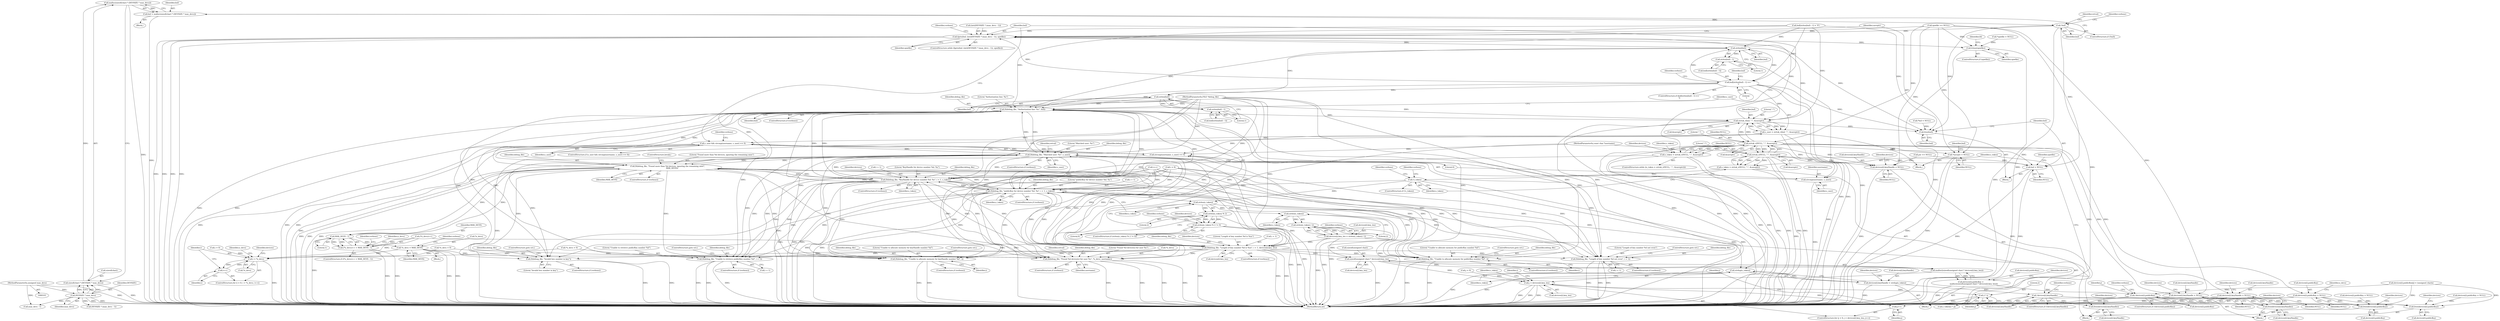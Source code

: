 digraph "0_pam-u2f_18b1914e32b74ff52000f10e97067e841e5fff62_1@API" {
"1000304" [label="(Call,malloc(sizeof(char) * (DEVSIZE * max_devs)))"];
"1000305" [label="(Call,sizeof(char) * (DEVSIZE * max_devs))"];
"1000308" [label="(Call,DEVSIZE * max_devs)"];
"1000106" [label="(MethodParameterIn,unsigned max_devs)"];
"1000302" [label="(Call,buf = malloc(sizeof(char) * (DEVSIZE * max_devs)))"];
"1000312" [label="(Call,!buf)"];
"1000326" [label="(Call,fgets(buf, (int)(DEVSIZE * (max_devs - 1)), opwfile))"];
"1000346" [label="(Call,strlen(buf))"];
"1000342" [label="(Call,buf[strlen(buf) - 1] == '\n')"];
"1000354" [label="(Call,strlen(buf))"];
"1000353" [label="(Call,strlen(buf) - 1)"];
"1000360" [label="(Call,D(debug_file, \"Authorization line: %s\", buf))"];
"1000366" [label="(Call,strtok_r(buf, \":\", &saveptr))"];
"1000364" [label="(Call,s_user = strtok_r(buf, \":\", &saveptr))"];
"1000372" [label="(Call,s_user && strcmp(username, s_user) == 0)"];
"1000382" [label="(Call,D(debug_file, \"Matched user: %s\", s_user))"];
"1000472" [label="(Call,D(debug_file, \"Found more than %d devices, ignoring the remaining ones\",\n               MAX_DEVS))"];
"1000462" [label="(Call,MAX_DEVS - 1)"];
"1000458" [label="(Call,(*n_devs)++ > MAX_DEVS - 1)"];
"1000466" [label="(Call,*n_devs = MAX_DEVS)"];
"1000394" [label="(Call,i < *n_devs)"];
"1000398" [label="(Call,i++)"];
"1000658" [label="(Call,D(debug_file, \"Found %d device(s) for user %s\", *n_devs, username))"];
"1000479" [label="(Call,D(debug_file, \"KeyHandle for device number %d: %s\", i + 1, s_token))"];
"1000492" [label="(Call,strdup(s_token))"];
"1000486" [label="(Call,devices[i].keyHandle = strdup(s_token))"];
"1000495" [label="(Call,!devices[i].keyHandle)"];
"1000401" [label="(Call,free(devices[i].keyHandle))"];
"1000680" [label="(Call,free(devices[i].keyHandle))"];
"1000504" [label="(Call,D(debug_file, \"Unable to allocate memory for keyHandle number %d\", i))"];
"1000522" [label="(Call,D(debug_file, \"Unable to retrieve publicKey number %d\", i + 1))"];
"1000531" [label="(Call,D(debug_file, \"publicKey for device number %d: %s\", i + 1, s_token))"];
"1000541" [label="(Call,strlen(s_token))"];
"1000540" [label="(Call,strlen(s_token) % 2)"];
"1000539" [label="(Call,strlen(s_token) % 2 != 0)"];
"1000562" [label="(Call,strlen(s_token))"];
"1000561" [label="(Call,strlen(s_token) / 2)"];
"1000555" [label="(Call,devices[i].key_len = strlen(s_token) / 2)"];
"1000567" [label="(Call,D(debug_file, \"Length of key number %d is %zu\", i + 1, devices[i].key_len))"];
"1000548" [label="(Call,D(debug_file, \"Length of key number %d not even\", i + 1))"];
"1000585" [label="(Call,sizeof(unsigned char) * devices[i].key_len)"];
"1000584" [label="(Call,malloc((sizeof(unsigned char) * devices[i].key_len)))"];
"1000578" [label="(Call,devices[i].publicKey =\n          malloc((sizeof(unsigned char) * devices[i].key_len)))"];
"1000594" [label="(Call,!devices[i].publicKey)"];
"1000407" [label="(Call,free(devices[i].publicKey))"];
"1000686" [label="(Call,free(devices[i].publicKey))"];
"1000612" [label="(Call,j < devices[i].key_len)"];
"1000629" [label="(Call,2 * j)"];
"1000619" [label="(Call,j++)"];
"1000603" [label="(Call,D(debug_file, \"Unable to allocate memory for publicKey number %d\", i))"];
"1000639" [label="(Call,D(debug_file, \"Invalid hex number in key\"))"];
"1000374" [label="(Call,strcmp(username, s_user) == 0)"];
"1000375" [label="(Call,strcmp(username, s_user))"];
"1000437" [label="(Call,strtok_r(NULL, \",\", &saveptr))"];
"1000338" [label="(Call,*saveptr = NULL)"];
"1000413" [label="(Call,devices[i].keyHandle = NULL)"];
"1000435" [label="(Call,s_token = strtok_r(NULL, \",\", &saveptr))"];
"1000443" [label="(Call,devices[i].keyHandle = NULL)"];
"1000450" [label="(Call,devices[i].publicKey = NULL)"];
"1000511" [label="(Call,strtok_r(NULL, \":\", &saveptr))"];
"1000509" [label="(Call,s_token = strtok_r(NULL, \":\", &saveptr))"];
"1000517" [label="(Call,!s_token)"];
"1000692" [label="(Call,devices[i].keyHandle = NULL)"];
"1000716" [label="(Call,buf = NULL)"];
"1000714" [label="(Call,free(buf))"];
"1000345" [label="(Call,strlen(buf) - 1)"];
"1000721" [label="(Call,fclose(opwfile))"];
"1000351" [label="(Call,buf[strlen(buf) - 1])"];
"1000419" [label="(Identifier,NULL)"];
"1000141" [label="(Call,*n_devs = 0)"];
"1000605" [label="(Literal,\"Unable to allocate memory for publicKey number %d\")"];
"1000365" [label="(Identifier,s_user)"];
"1000686" [label="(Call,free(devices[i].publicKey))"];
"1000588" [label="(Call,devices[i].key_len)"];
"1000693" [label="(Call,devices[i].keyHandle)"];
"1000387" [label="(Identifier,retval)"];
"1000401" [label="(Call,free(devices[i].keyHandle))"];
"1000687" [label="(Call,devices[i].publicKey)"];
"1000689" [label="(Identifier,devices)"];
"1000330" [label="(Call,DEVSIZE * (max_devs - 1))"];
"1000327" [label="(Identifier,buf)"];
"1000400" [label="(Block,)"];
"1000550" [label="(Literal,\"Length of key number %d not even\")"];
"1000353" [label="(Call,strlen(buf) - 1)"];
"1000606" [label="(Identifier,i)"];
"1000440" [label="(Call,&saveptr)"];
"1000518" [label="(Identifier,s_token)"];
"1000718" [label="(Identifier,NULL)"];
"1000302" [label="(Call,buf = malloc(sizeof(char) * (DEVSIZE * max_devs)))"];
"1000640" [label="(Identifier,debug_file)"];
"1000564" [label="(Literal,2)"];
"1000532" [label="(Identifier,debug_file)"];
"1000355" [label="(Identifier,buf)"];
"1000479" [label="(Call,D(debug_file, \"KeyHandle for device number %d: %s\", i + 1, s_token))"];
"1000537" [label="(Identifier,s_token)"];
"1000541" [label="(Call,strlen(s_token))"];
"1000551" [label="(Call,i + 1)"];
"1000356" [label="(Literal,1)"];
"1000566" [label="(Identifier,verbose)"];
"1000431" [label="(Call,i = 0)"];
"1000528" [label="(ControlStructure,goto err;)"];
"1000335" [label="(Identifier,opwfile)"];
"1000531" [label="(Call,D(debug_file, \"publicKey for device number %d: %s\", i + 1, s_token))"];
"1000336" [label="(Block,)"];
"1000507" [label="(Identifier,i)"];
"1000461" [label="(Identifier,n_devs)"];
"1000390" [label="(ControlStructure,for (i = 0; i < *n_devs; i++))"];
"1000377" [label="(Identifier,s_user)"];
"1000523" [label="(Identifier,debug_file)"];
"1000561" [label="(Call,strlen(s_token) / 2)"];
"1000608" [label="(ControlStructure,for (j = 0; j < devices[i].key_len; j++))"];
"1000477" [label="(ControlStructure,if (verbose))"];
"1000341" [label="(ControlStructure,if (buf[strlen(buf) - 1] == '\n'))"];
"1000106" [label="(MethodParameterIn,unsigned max_devs)"];
"1000338" [label="(Call,*saveptr = NULL)"];
"1000328" [label="(Call,(int)(DEVSIZE * (max_devs - 1)))"];
"1000352" [label="(Identifier,buf)"];
"1000486" [label="(Call,devices[i].keyHandle = strdup(s_token))"];
"1000354" [label="(Call,strlen(buf))"];
"1000517" [label="(Call,!s_token)"];
"1000601" [label="(ControlStructure,if (verbose))"];
"1000326" [label="(Call,fgets(buf, (int)(DEVSIZE * (max_devs - 1)), opwfile))"];
"1000346" [label="(Call,strlen(buf))"];
"1000538" [label="(ControlStructure,if (strlen(s_token) % 2 != 0))"];
"1000475" [label="(Identifier,MAX_DEVS)"];
"1000471" [label="(Identifier,verbose)"];
"1000568" [label="(Identifier,debug_file)"];
"1000584" [label="(Call,malloc((sizeof(unsigned char) * devices[i].key_len)))"];
"1000434" [label="(ControlStructure,while ((s_token = strtok_r(NULL, \",\", &saveptr))))"];
"1000722" [label="(Identifier,opwfile)"];
"1000348" [label="(Literal,1)"];
"1000556" [label="(Call,devices[i].key_len)"];
"1000382" [label="(Call,D(debug_file, \"Matched user: %s\", s_user))"];
"1000603" [label="(Call,D(debug_file, \"Unable to allocate memory for publicKey number %d\", i))"];
"1000427" [label="(Call,*n_devs = 0)"];
"1000413" [label="(Call,devices[i].keyHandle = NULL)"];
"1000573" [label="(Call,devices[i].key_len)"];
"1000508" [label="(ControlStructure,goto err;)"];
"1000641" [label="(Literal,\"Invalid hex number in key\")"];
"1000361" [label="(Identifier,debug_file)"];
"1000372" [label="(Call,s_user && strcmp(username, s_user) == 0)"];
"1000629" [label="(Call,2 * j)"];
"1000478" [label="(Identifier,verbose)"];
"1000362" [label="(Literal,\"Authorization line: %s\")"];
"1000716" [label="(Call,buf = NULL)"];
"1000435" [label="(Call,s_token = strtok_r(NULL, \",\", &saveptr))"];
"1000375" [label="(Call,strcmp(username, s_user))"];
"1000450" [label="(Call,devices[i].publicKey = NULL)"];
"1000516" [label="(ControlStructure,if (!s_token))"];
"1000643" [label="(Call,devices[i].publicKey[j] = (unsigned char)x)"];
"1000449" [label="(Identifier,NULL)"];
"1000349" [label="(Literal,'\n')"];
"1000306" [label="(Call,sizeof(char))"];
"1000414" [label="(Call,devices[i].keyHandle)"];
"1000525" [label="(Call,i + 1)"];
"1000555" [label="(Call,devices[i].key_len = strlen(s_token) / 2)"];
"1000609" [label="(Call,j = 0)"];
"1000474" [label="(Literal,\"Found more than %d devices, ignoring the remaining ones\")"];
"1000543" [label="(Literal,2)"];
"1000380" [label="(ControlStructure,if (verbose))"];
"1000563" [label="(Identifier,s_token)"];
"1000657" [label="(Identifier,verbose)"];
"1000408" [label="(Call,devices[i].publicKey)"];
"1000342" [label="(Call,buf[strlen(buf) - 1] == '\n')"];
"1000311" [label="(ControlStructure,if (!buf))"];
"1000304" [label="(Call,malloc(sizeof(char) * (DEVSIZE * max_devs)))"];
"1000513" [label="(Literal,\":\")"];
"1000597" [label="(Identifier,devices)"];
"1000548" [label="(Call,D(debug_file, \"Length of key number %d not even\", i + 1))"];
"1000717" [label="(Identifier,buf)"];
"1000529" [label="(ControlStructure,if (verbose))"];
"1000578" [label="(Call,devices[i].publicKey =\n          malloc((sizeof(unsigned char) * devices[i].key_len)))"];
"1000544" [label="(Literal,0)"];
"1000713" [label="(Block,)"];
"1000284" [label="(Call,opwfile == NULL)"];
"1000367" [label="(Identifier,buf)"];
"1000464" [label="(Literal,1)"];
"1000402" [label="(Call,devices[i].keyHandle)"];
"1000485" [label="(Identifier,s_token)"];
"1000371" [label="(ControlStructure,if (s_user && strcmp(username, s_user) == 0))"];
"1000360" [label="(Call,D(debug_file, \"Authorization line: %s\", buf))"];
"1000665" [label="(Identifier,retval)"];
"1000610" [label="(Identifier,j)"];
"1000521" [label="(Identifier,verbose)"];
"1000654" [label="(Call,i++)"];
"1000496" [label="(Call,devices[i].keyHandle)"];
"1000520" [label="(ControlStructure,if (verbose))"];
"1000359" [label="(Identifier,verbose)"];
"1000546" [label="(ControlStructure,if (verbose))"];
"1000581" [label="(Identifier,devices)"];
"1000522" [label="(Call,D(debug_file, \"Unable to retrieve publicKey number %d\", i + 1))"];
"1000384" [label="(Literal,\"Matched user: %s\")"];
"1000639" [label="(Call,D(debug_file, \"Invalid hex number in key\"))"];
"1000498" [label="(Identifier,devices)"];
"1000416" [label="(Identifier,devices)"];
"1000613" [label="(Identifier,j)"];
"1000637" [label="(ControlStructure,if (verbose))"];
"1000437" [label="(Call,strtok_r(NULL, \",\", &saveptr))"];
"1000473" [label="(Identifier,debug_file)"];
"1000680" [label="(Call,free(devices[i].keyHandle))"];
"1000628" [label="(Identifier,s_token)"];
"1000376" [label="(Identifier,username)"];
"1000511" [label="(Call,strtok_r(NULL, \":\", &saveptr))"];
"1000470" [label="(ControlStructure,if (verbose))"];
"1000720" [label="(Identifier,opwfile)"];
"1000719" [label="(ControlStructure,if (opwfile))"];
"1000113" [label="(Call,*buf = NULL)"];
"1000322" [label="(Identifier,retval)"];
"1000385" [label="(Identifier,s_user)"];
"1000505" [label="(Identifier,debug_file)"];
"1000558" [label="(Identifier,devices)"];
"1000502" [label="(ControlStructure,if (verbose))"];
"1000514" [label="(Call,&saveptr)"];
"1000423" [label="(Identifier,devices)"];
"1000309" [label="(Identifier,DEVSIZE)"];
"1000569" [label="(Literal,\"Length of key number %d is %zu\")"];
"1000399" [label="(Identifier,i)"];
"1000489" [label="(Identifier,devices)"];
"1000347" [label="(Identifier,buf)"];
"1000594" [label="(Call,!devices[i].publicKey)"];
"1000436" [label="(Identifier,s_token)"];
"1000472" [label="(Call,D(debug_file, \"Found more than %d devices, ignoring the remaining ones\",\n               MAX_DEVS))"];
"1000476" [label="(ControlStructure,break;)"];
"1000316" [label="(Identifier,verbose)"];
"1000458" [label="(Call,(*n_devs)++ > MAX_DEVS - 1)"];
"1000554" [label="(ControlStructure,goto err;)"];
"1000725" [label="(Identifier,fd)"];
"1000305" [label="(Call,sizeof(char) * (DEVSIZE * max_devs))"];
"1000339" [label="(Identifier,saveptr)"];
"1000482" [label="(Call,i + 1)"];
"1000504" [label="(Call,D(debug_file, \"Unable to allocate memory for keyHandle number %d\", i))"];
"1000303" [label="(Identifier,buf)"];
"1000394" [label="(Call,i < *n_devs)"];
"1000466" [label="(Call,*n_devs = MAX_DEVS)"];
"1000443" [label="(Call,devices[i].keyHandle = NULL)"];
"1000451" [label="(Call,devices[i].publicKey)"];
"1000699" [label="(Call,devices[i].publicKey = NULL)"];
"1000446" [label="(Identifier,devices)"];
"1000383" [label="(Identifier,debug_file)"];
"1000627" [label="(Call,s_token[2 * j])"];
"1000364" [label="(Call,s_user = strtok_r(buf, \":\", &saveptr))"];
"1000373" [label="(Identifier,s_user)"];
"1000481" [label="(Literal,\"KeyHandle for device number %d: %s\")"];
"1000332" [label="(Call,max_devs - 1)"];
"1000542" [label="(Identifier,s_token)"];
"1000340" [label="(Identifier,NULL)"];
"1000492" [label="(Call,strdup(s_token))"];
"1000509" [label="(Call,s_token = strtok_r(NULL, \":\", &saveptr))"];
"1000607" [label="(ControlStructure,goto err;)"];
"1000231" [label="(Call,pw == NULL)"];
"1000438" [label="(Identifier,NULL)"];
"1000510" [label="(Identifier,s_token)"];
"1000512" [label="(Identifier,NULL)"];
"1000105" [label="(MethodParameterIn,const char *username)"];
"1000480" [label="(Identifier,debug_file)"];
"1000595" [label="(Call,devices[i].publicKey)"];
"1000343" [label="(Call,buf[strlen(buf) - 1])"];
"1000533" [label="(Literal,\"publicKey for device number %d: %s\")"];
"1000391" [label="(Call,i = 0)"];
"1000579" [label="(Call,devices[i].publicKey)"];
"1000453" [label="(Identifier,devices)"];
"1000493" [label="(Identifier,s_token)"];
"1000429" [label="(Identifier,n_devs)"];
"1000619" [label="(Call,j++)"];
"1000444" [label="(Call,devices[i].keyHandle)"];
"1000363" [label="(Identifier,buf)"];
"1000457" [label="(ControlStructure,if ((*n_devs)++ > MAX_DEVS - 1))"];
"1000562" [label="(Call,strlen(s_token))"];
"1000586" [label="(Call,sizeof(unsigned char))"];
"1000469" [label="(Identifier,MAX_DEVS)"];
"1000398" [label="(Call,i++)"];
"1000540" [label="(Call,strlen(s_token) % 2)"];
"1000549" [label="(Identifier,debug_file)"];
"1000524" [label="(Literal,\"Unable to retrieve publicKey number %d\")"];
"1000702" [label="(Identifier,devices)"];
"1000368" [label="(Literal,\":\")"];
"1000593" [label="(ControlStructure,if (!devices[i].publicKey))"];
"1000136" [label="(Call,*opwfile = NULL)"];
"1000111" [label="(Block,)"];
"1000612" [label="(Call,j < devices[i].key_len)"];
"1000439" [label="(Literal,\",\")"];
"1000381" [label="(Identifier,verbose)"];
"1000604" [label="(Identifier,debug_file)"];
"1000459" [label="(Call,(*n_devs)++)"];
"1000530" [label="(Identifier,verbose)"];
"1000369" [label="(Call,&saveptr)"];
"1000325" [label="(ControlStructure,while (fgets(buf, (int)(DEVSIZE * (max_devs - 1)), opwfile)))"];
"1000642" [label="(ControlStructure,goto err;)"];
"1000456" [label="(Identifier,NULL)"];
"1000631" [label="(Identifier,j)"];
"1000312" [label="(Call,!buf)"];
"1000465" [label="(Block,)"];
"1000539" [label="(Call,strlen(s_token) % 2 != 0)"];
"1000570" [label="(Call,i + 1)"];
"1000695" [label="(Identifier,devices)"];
"1000614" [label="(Call,devices[i].key_len)"];
"1000404" [label="(Identifier,devices)"];
"1000656" [label="(ControlStructure,if (verbose))"];
"1000308" [label="(Call,DEVSIZE * max_devs)"];
"1000681" [label="(Call,devices[i].keyHandle)"];
"1000467" [label="(Call,*n_devs)"];
"1000602" [label="(Identifier,verbose)"];
"1000494" [label="(ControlStructure,if (!devices[i].keyHandle))"];
"1000732" [label="(MethodReturn,int)"];
"1000462" [label="(Call,MAX_DEVS - 1)"];
"1000659" [label="(Identifier,debug_file)"];
"1000567" [label="(Call,D(debug_file, \"Length of key number %d is %zu\", i + 1, devices[i].key_len))"];
"1000660" [label="(Literal,\"Found %d device(s) for user %s\")"];
"1000442" [label="(Block,)"];
"1000620" [label="(Identifier,j)"];
"1000396" [label="(Call,*n_devs)"];
"1000374" [label="(Call,strcmp(username, s_user) == 0)"];
"1000506" [label="(Literal,\"Unable to allocate memory for keyHandle number %d\")"];
"1000714" [label="(Call,free(buf))"];
"1000410" [label="(Identifier,devices)"];
"1000698" [label="(Identifier,NULL)"];
"1000358" [label="(ControlStructure,if (verbose))"];
"1000395" [label="(Identifier,i)"];
"1000313" [label="(Identifier,buf)"];
"1000655" [label="(Identifier,i)"];
"1000310" [label="(Identifier,max_devs)"];
"1000463" [label="(Identifier,MAX_DEVS)"];
"1000721" [label="(Call,fclose(opwfile))"];
"1000407" [label="(Call,free(devices[i].publicKey))"];
"1000565" [label="(ControlStructure,if (verbose))"];
"1000350" [label="(Call,buf[strlen(buf) - 1] = '\0')"];
"1000663" [label="(Identifier,username)"];
"1000534" [label="(Call,i + 1)"];
"1000658" [label="(Call,D(debug_file, \"Found %d device(s) for user %s\", *n_devs, username))"];
"1000661" [label="(Call,*n_devs)"];
"1000503" [label="(Identifier,verbose)"];
"1000378" [label="(Literal,0)"];
"1000547" [label="(Identifier,verbose)"];
"1000468" [label="(Identifier,n_devs)"];
"1000345" [label="(Call,strlen(buf) - 1)"];
"1000692" [label="(Call,devices[i].keyHandle = NULL)"];
"1000630" [label="(Literal,2)"];
"1000585" [label="(Call,sizeof(unsigned char) * devices[i].key_len)"];
"1000344" [label="(Identifier,buf)"];
"1000366" [label="(Call,strtok_r(buf, \":\", &saveptr))"];
"1000108" [label="(MethodParameterIn,FILE *debug_file)"];
"1000679" [label="(Block,)"];
"1000420" [label="(Call,devices[i].publicKey = NULL)"];
"1000487" [label="(Call,devices[i].keyHandle)"];
"1000715" [label="(Identifier,buf)"];
"1000495" [label="(Call,!devices[i].keyHandle)"];
"1000304" -> "1000302"  [label="AST: "];
"1000304" -> "1000305"  [label="CFG: "];
"1000305" -> "1000304"  [label="AST: "];
"1000302" -> "1000304"  [label="CFG: "];
"1000304" -> "1000732"  [label="DDG: "];
"1000304" -> "1000302"  [label="DDG: "];
"1000305" -> "1000304"  [label="DDG: "];
"1000305" -> "1000308"  [label="CFG: "];
"1000306" -> "1000305"  [label="AST: "];
"1000308" -> "1000305"  [label="AST: "];
"1000305" -> "1000732"  [label="DDG: "];
"1000308" -> "1000305"  [label="DDG: "];
"1000308" -> "1000305"  [label="DDG: "];
"1000308" -> "1000310"  [label="CFG: "];
"1000309" -> "1000308"  [label="AST: "];
"1000310" -> "1000308"  [label="AST: "];
"1000308" -> "1000732"  [label="DDG: "];
"1000308" -> "1000732"  [label="DDG: "];
"1000106" -> "1000308"  [label="DDG: "];
"1000308" -> "1000330"  [label="DDG: "];
"1000308" -> "1000332"  [label="DDG: "];
"1000106" -> "1000103"  [label="AST: "];
"1000106" -> "1000732"  [label="DDG: "];
"1000106" -> "1000332"  [label="DDG: "];
"1000302" -> "1000111"  [label="AST: "];
"1000303" -> "1000302"  [label="AST: "];
"1000313" -> "1000302"  [label="CFG: "];
"1000302" -> "1000732"  [label="DDG: "];
"1000302" -> "1000312"  [label="DDG: "];
"1000312" -> "1000311"  [label="AST: "];
"1000312" -> "1000313"  [label="CFG: "];
"1000313" -> "1000312"  [label="AST: "];
"1000316" -> "1000312"  [label="CFG: "];
"1000322" -> "1000312"  [label="CFG: "];
"1000312" -> "1000732"  [label="DDG: "];
"1000312" -> "1000732"  [label="DDG: "];
"1000312" -> "1000326"  [label="DDG: "];
"1000312" -> "1000714"  [label="DDG: "];
"1000326" -> "1000325"  [label="AST: "];
"1000326" -> "1000335"  [label="CFG: "];
"1000327" -> "1000326"  [label="AST: "];
"1000328" -> "1000326"  [label="AST: "];
"1000335" -> "1000326"  [label="AST: "];
"1000339" -> "1000326"  [label="CFG: "];
"1000657" -> "1000326"  [label="CFG: "];
"1000326" -> "1000732"  [label="DDG: "];
"1000326" -> "1000732"  [label="DDG: "];
"1000326" -> "1000732"  [label="DDG: "];
"1000326" -> "1000732"  [label="DDG: "];
"1000350" -> "1000326"  [label="DDG: "];
"1000342" -> "1000326"  [label="DDG: "];
"1000366" -> "1000326"  [label="DDG: "];
"1000328" -> "1000326"  [label="DDG: "];
"1000284" -> "1000326"  [label="DDG: "];
"1000326" -> "1000346"  [label="DDG: "];
"1000326" -> "1000714"  [label="DDG: "];
"1000326" -> "1000721"  [label="DDG: "];
"1000346" -> "1000345"  [label="AST: "];
"1000346" -> "1000347"  [label="CFG: "];
"1000347" -> "1000346"  [label="AST: "];
"1000348" -> "1000346"  [label="CFG: "];
"1000346" -> "1000342"  [label="DDG: "];
"1000346" -> "1000345"  [label="DDG: "];
"1000350" -> "1000346"  [label="DDG: "];
"1000342" -> "1000346"  [label="DDG: "];
"1000346" -> "1000354"  [label="DDG: "];
"1000346" -> "1000360"  [label="DDG: "];
"1000346" -> "1000366"  [label="DDG: "];
"1000342" -> "1000341"  [label="AST: "];
"1000342" -> "1000349"  [label="CFG: "];
"1000343" -> "1000342"  [label="AST: "];
"1000349" -> "1000342"  [label="AST: "];
"1000352" -> "1000342"  [label="CFG: "];
"1000359" -> "1000342"  [label="CFG: "];
"1000342" -> "1000732"  [label="DDG: "];
"1000342" -> "1000732"  [label="DDG: "];
"1000350" -> "1000342"  [label="DDG: "];
"1000342" -> "1000354"  [label="DDG: "];
"1000342" -> "1000360"  [label="DDG: "];
"1000342" -> "1000366"  [label="DDG: "];
"1000342" -> "1000714"  [label="DDG: "];
"1000354" -> "1000353"  [label="AST: "];
"1000354" -> "1000355"  [label="CFG: "];
"1000355" -> "1000354"  [label="AST: "];
"1000356" -> "1000354"  [label="CFG: "];
"1000354" -> "1000353"  [label="DDG: "];
"1000354" -> "1000360"  [label="DDG: "];
"1000354" -> "1000366"  [label="DDG: "];
"1000353" -> "1000351"  [label="AST: "];
"1000353" -> "1000356"  [label="CFG: "];
"1000356" -> "1000353"  [label="AST: "];
"1000351" -> "1000353"  [label="CFG: "];
"1000353" -> "1000732"  [label="DDG: "];
"1000360" -> "1000358"  [label="AST: "];
"1000360" -> "1000363"  [label="CFG: "];
"1000361" -> "1000360"  [label="AST: "];
"1000362" -> "1000360"  [label="AST: "];
"1000363" -> "1000360"  [label="AST: "];
"1000365" -> "1000360"  [label="CFG: "];
"1000360" -> "1000732"  [label="DDG: "];
"1000360" -> "1000732"  [label="DDG: "];
"1000567" -> "1000360"  [label="DDG: "];
"1000479" -> "1000360"  [label="DDG: "];
"1000472" -> "1000360"  [label="DDG: "];
"1000531" -> "1000360"  [label="DDG: "];
"1000382" -> "1000360"  [label="DDG: "];
"1000108" -> "1000360"  [label="DDG: "];
"1000350" -> "1000360"  [label="DDG: "];
"1000360" -> "1000366"  [label="DDG: "];
"1000360" -> "1000382"  [label="DDG: "];
"1000360" -> "1000472"  [label="DDG: "];
"1000360" -> "1000479"  [label="DDG: "];
"1000360" -> "1000504"  [label="DDG: "];
"1000360" -> "1000522"  [label="DDG: "];
"1000360" -> "1000531"  [label="DDG: "];
"1000360" -> "1000548"  [label="DDG: "];
"1000360" -> "1000567"  [label="DDG: "];
"1000360" -> "1000603"  [label="DDG: "];
"1000360" -> "1000639"  [label="DDG: "];
"1000360" -> "1000658"  [label="DDG: "];
"1000366" -> "1000364"  [label="AST: "];
"1000366" -> "1000369"  [label="CFG: "];
"1000367" -> "1000366"  [label="AST: "];
"1000368" -> "1000366"  [label="AST: "];
"1000369" -> "1000366"  [label="AST: "];
"1000364" -> "1000366"  [label="CFG: "];
"1000366" -> "1000732"  [label="DDG: "];
"1000366" -> "1000732"  [label="DDG: "];
"1000366" -> "1000364"  [label="DDG: "];
"1000366" -> "1000364"  [label="DDG: "];
"1000366" -> "1000364"  [label="DDG: "];
"1000350" -> "1000366"  [label="DDG: "];
"1000437" -> "1000366"  [label="DDG: "];
"1000366" -> "1000437"  [label="DDG: "];
"1000366" -> "1000714"  [label="DDG: "];
"1000364" -> "1000336"  [label="AST: "];
"1000365" -> "1000364"  [label="AST: "];
"1000373" -> "1000364"  [label="CFG: "];
"1000364" -> "1000732"  [label="DDG: "];
"1000364" -> "1000372"  [label="DDG: "];
"1000364" -> "1000374"  [label="DDG: "];
"1000364" -> "1000375"  [label="DDG: "];
"1000372" -> "1000371"  [label="AST: "];
"1000372" -> "1000373"  [label="CFG: "];
"1000372" -> "1000374"  [label="CFG: "];
"1000373" -> "1000372"  [label="AST: "];
"1000374" -> "1000372"  [label="AST: "];
"1000327" -> "1000372"  [label="CFG: "];
"1000381" -> "1000372"  [label="CFG: "];
"1000372" -> "1000732"  [label="DDG: "];
"1000372" -> "1000732"  [label="DDG: "];
"1000372" -> "1000732"  [label="DDG: "];
"1000374" -> "1000372"  [label="DDG: "];
"1000374" -> "1000372"  [label="DDG: "];
"1000372" -> "1000382"  [label="DDG: "];
"1000382" -> "1000380"  [label="AST: "];
"1000382" -> "1000385"  [label="CFG: "];
"1000383" -> "1000382"  [label="AST: "];
"1000384" -> "1000382"  [label="AST: "];
"1000385" -> "1000382"  [label="AST: "];
"1000387" -> "1000382"  [label="CFG: "];
"1000382" -> "1000732"  [label="DDG: "];
"1000382" -> "1000732"  [label="DDG: "];
"1000382" -> "1000732"  [label="DDG: "];
"1000567" -> "1000382"  [label="DDG: "];
"1000479" -> "1000382"  [label="DDG: "];
"1000472" -> "1000382"  [label="DDG: "];
"1000531" -> "1000382"  [label="DDG: "];
"1000108" -> "1000382"  [label="DDG: "];
"1000382" -> "1000472"  [label="DDG: "];
"1000382" -> "1000479"  [label="DDG: "];
"1000382" -> "1000504"  [label="DDG: "];
"1000382" -> "1000522"  [label="DDG: "];
"1000382" -> "1000531"  [label="DDG: "];
"1000382" -> "1000548"  [label="DDG: "];
"1000382" -> "1000567"  [label="DDG: "];
"1000382" -> "1000603"  [label="DDG: "];
"1000382" -> "1000639"  [label="DDG: "];
"1000382" -> "1000658"  [label="DDG: "];
"1000472" -> "1000470"  [label="AST: "];
"1000472" -> "1000475"  [label="CFG: "];
"1000473" -> "1000472"  [label="AST: "];
"1000474" -> "1000472"  [label="AST: "];
"1000475" -> "1000472"  [label="AST: "];
"1000476" -> "1000472"  [label="CFG: "];
"1000472" -> "1000732"  [label="DDG: "];
"1000472" -> "1000732"  [label="DDG: "];
"1000472" -> "1000732"  [label="DDG: "];
"1000472" -> "1000462"  [label="DDG: "];
"1000567" -> "1000472"  [label="DDG: "];
"1000479" -> "1000472"  [label="DDG: "];
"1000531" -> "1000472"  [label="DDG: "];
"1000108" -> "1000472"  [label="DDG: "];
"1000462" -> "1000472"  [label="DDG: "];
"1000472" -> "1000479"  [label="DDG: "];
"1000472" -> "1000504"  [label="DDG: "];
"1000472" -> "1000522"  [label="DDG: "];
"1000472" -> "1000531"  [label="DDG: "];
"1000472" -> "1000548"  [label="DDG: "];
"1000472" -> "1000567"  [label="DDG: "];
"1000472" -> "1000603"  [label="DDG: "];
"1000472" -> "1000639"  [label="DDG: "];
"1000472" -> "1000658"  [label="DDG: "];
"1000462" -> "1000458"  [label="AST: "];
"1000462" -> "1000464"  [label="CFG: "];
"1000463" -> "1000462"  [label="AST: "];
"1000464" -> "1000462"  [label="AST: "];
"1000458" -> "1000462"  [label="CFG: "];
"1000462" -> "1000732"  [label="DDG: "];
"1000462" -> "1000458"  [label="DDG: "];
"1000462" -> "1000458"  [label="DDG: "];
"1000462" -> "1000466"  [label="DDG: "];
"1000458" -> "1000457"  [label="AST: "];
"1000459" -> "1000458"  [label="AST: "];
"1000468" -> "1000458"  [label="CFG: "];
"1000478" -> "1000458"  [label="CFG: "];
"1000458" -> "1000732"  [label="DDG: "];
"1000458" -> "1000732"  [label="DDG: "];
"1000459" -> "1000458"  [label="DDG: "];
"1000466" -> "1000465"  [label="AST: "];
"1000466" -> "1000469"  [label="CFG: "];
"1000467" -> "1000466"  [label="AST: "];
"1000469" -> "1000466"  [label="AST: "];
"1000471" -> "1000466"  [label="CFG: "];
"1000466" -> "1000732"  [label="DDG: "];
"1000466" -> "1000732"  [label="DDG: "];
"1000466" -> "1000394"  [label="DDG: "];
"1000466" -> "1000658"  [label="DDG: "];
"1000394" -> "1000390"  [label="AST: "];
"1000394" -> "1000396"  [label="CFG: "];
"1000395" -> "1000394"  [label="AST: "];
"1000396" -> "1000394"  [label="AST: "];
"1000404" -> "1000394"  [label="CFG: "];
"1000429" -> "1000394"  [label="CFG: "];
"1000394" -> "1000732"  [label="DDG: "];
"1000391" -> "1000394"  [label="DDG: "];
"1000398" -> "1000394"  [label="DDG: "];
"1000427" -> "1000394"  [label="DDG: "];
"1000141" -> "1000394"  [label="DDG: "];
"1000459" -> "1000394"  [label="DDG: "];
"1000394" -> "1000398"  [label="DDG: "];
"1000398" -> "1000390"  [label="AST: "];
"1000398" -> "1000399"  [label="CFG: "];
"1000399" -> "1000398"  [label="AST: "];
"1000395" -> "1000398"  [label="CFG: "];
"1000658" -> "1000656"  [label="AST: "];
"1000658" -> "1000663"  [label="CFG: "];
"1000659" -> "1000658"  [label="AST: "];
"1000660" -> "1000658"  [label="AST: "];
"1000661" -> "1000658"  [label="AST: "];
"1000663" -> "1000658"  [label="AST: "];
"1000665" -> "1000658"  [label="CFG: "];
"1000658" -> "1000732"  [label="DDG: "];
"1000658" -> "1000732"  [label="DDG: "];
"1000658" -> "1000732"  [label="DDG: "];
"1000658" -> "1000732"  [label="DDG: "];
"1000567" -> "1000658"  [label="DDG: "];
"1000479" -> "1000658"  [label="DDG: "];
"1000531" -> "1000658"  [label="DDG: "];
"1000108" -> "1000658"  [label="DDG: "];
"1000427" -> "1000658"  [label="DDG: "];
"1000141" -> "1000658"  [label="DDG: "];
"1000459" -> "1000658"  [label="DDG: "];
"1000105" -> "1000658"  [label="DDG: "];
"1000479" -> "1000477"  [label="AST: "];
"1000479" -> "1000485"  [label="CFG: "];
"1000480" -> "1000479"  [label="AST: "];
"1000481" -> "1000479"  [label="AST: "];
"1000482" -> "1000479"  [label="AST: "];
"1000485" -> "1000479"  [label="AST: "];
"1000489" -> "1000479"  [label="CFG: "];
"1000479" -> "1000732"  [label="DDG: "];
"1000479" -> "1000732"  [label="DDG: "];
"1000479" -> "1000732"  [label="DDG: "];
"1000567" -> "1000479"  [label="DDG: "];
"1000531" -> "1000479"  [label="DDG: "];
"1000108" -> "1000479"  [label="DDG: "];
"1000654" -> "1000479"  [label="DDG: "];
"1000431" -> "1000479"  [label="DDG: "];
"1000435" -> "1000479"  [label="DDG: "];
"1000479" -> "1000492"  [label="DDG: "];
"1000479" -> "1000504"  [label="DDG: "];
"1000479" -> "1000522"  [label="DDG: "];
"1000479" -> "1000531"  [label="DDG: "];
"1000479" -> "1000548"  [label="DDG: "];
"1000479" -> "1000567"  [label="DDG: "];
"1000479" -> "1000603"  [label="DDG: "];
"1000479" -> "1000639"  [label="DDG: "];
"1000492" -> "1000486"  [label="AST: "];
"1000492" -> "1000493"  [label="CFG: "];
"1000493" -> "1000492"  [label="AST: "];
"1000486" -> "1000492"  [label="CFG: "];
"1000492" -> "1000732"  [label="DDG: "];
"1000492" -> "1000486"  [label="DDG: "];
"1000435" -> "1000492"  [label="DDG: "];
"1000486" -> "1000442"  [label="AST: "];
"1000487" -> "1000486"  [label="AST: "];
"1000498" -> "1000486"  [label="CFG: "];
"1000486" -> "1000732"  [label="DDG: "];
"1000486" -> "1000495"  [label="DDG: "];
"1000495" -> "1000494"  [label="AST: "];
"1000495" -> "1000496"  [label="CFG: "];
"1000496" -> "1000495"  [label="AST: "];
"1000503" -> "1000495"  [label="CFG: "];
"1000510" -> "1000495"  [label="CFG: "];
"1000495" -> "1000732"  [label="DDG: "];
"1000495" -> "1000732"  [label="DDG: "];
"1000495" -> "1000401"  [label="DDG: "];
"1000495" -> "1000680"  [label="DDG: "];
"1000401" -> "1000400"  [label="AST: "];
"1000401" -> "1000402"  [label="CFG: "];
"1000402" -> "1000401"  [label="AST: "];
"1000410" -> "1000401"  [label="CFG: "];
"1000413" -> "1000401"  [label="DDG: "];
"1000443" -> "1000401"  [label="DDG: "];
"1000680" -> "1000679"  [label="AST: "];
"1000680" -> "1000681"  [label="CFG: "];
"1000681" -> "1000680"  [label="AST: "];
"1000689" -> "1000680"  [label="CFG: "];
"1000692" -> "1000680"  [label="DDG: "];
"1000504" -> "1000502"  [label="AST: "];
"1000504" -> "1000507"  [label="CFG: "];
"1000505" -> "1000504"  [label="AST: "];
"1000506" -> "1000504"  [label="AST: "];
"1000507" -> "1000504"  [label="AST: "];
"1000508" -> "1000504"  [label="CFG: "];
"1000504" -> "1000732"  [label="DDG: "];
"1000504" -> "1000732"  [label="DDG: "];
"1000567" -> "1000504"  [label="DDG: "];
"1000531" -> "1000504"  [label="DDG: "];
"1000108" -> "1000504"  [label="DDG: "];
"1000654" -> "1000504"  [label="DDG: "];
"1000431" -> "1000504"  [label="DDG: "];
"1000522" -> "1000520"  [label="AST: "];
"1000522" -> "1000525"  [label="CFG: "];
"1000523" -> "1000522"  [label="AST: "];
"1000524" -> "1000522"  [label="AST: "];
"1000525" -> "1000522"  [label="AST: "];
"1000528" -> "1000522"  [label="CFG: "];
"1000522" -> "1000732"  [label="DDG: "];
"1000522" -> "1000732"  [label="DDG: "];
"1000522" -> "1000732"  [label="DDG: "];
"1000567" -> "1000522"  [label="DDG: "];
"1000531" -> "1000522"  [label="DDG: "];
"1000108" -> "1000522"  [label="DDG: "];
"1000654" -> "1000522"  [label="DDG: "];
"1000431" -> "1000522"  [label="DDG: "];
"1000531" -> "1000529"  [label="AST: "];
"1000531" -> "1000537"  [label="CFG: "];
"1000532" -> "1000531"  [label="AST: "];
"1000533" -> "1000531"  [label="AST: "];
"1000534" -> "1000531"  [label="AST: "];
"1000537" -> "1000531"  [label="AST: "];
"1000542" -> "1000531"  [label="CFG: "];
"1000531" -> "1000732"  [label="DDG: "];
"1000531" -> "1000732"  [label="DDG: "];
"1000531" -> "1000732"  [label="DDG: "];
"1000567" -> "1000531"  [label="DDG: "];
"1000108" -> "1000531"  [label="DDG: "];
"1000654" -> "1000531"  [label="DDG: "];
"1000431" -> "1000531"  [label="DDG: "];
"1000517" -> "1000531"  [label="DDG: "];
"1000531" -> "1000541"  [label="DDG: "];
"1000531" -> "1000548"  [label="DDG: "];
"1000531" -> "1000567"  [label="DDG: "];
"1000531" -> "1000603"  [label="DDG: "];
"1000531" -> "1000639"  [label="DDG: "];
"1000541" -> "1000540"  [label="AST: "];
"1000541" -> "1000542"  [label="CFG: "];
"1000542" -> "1000541"  [label="AST: "];
"1000543" -> "1000541"  [label="CFG: "];
"1000541" -> "1000732"  [label="DDG: "];
"1000541" -> "1000540"  [label="DDG: "];
"1000517" -> "1000541"  [label="DDG: "];
"1000541" -> "1000562"  [label="DDG: "];
"1000540" -> "1000539"  [label="AST: "];
"1000540" -> "1000543"  [label="CFG: "];
"1000543" -> "1000540"  [label="AST: "];
"1000544" -> "1000540"  [label="CFG: "];
"1000540" -> "1000732"  [label="DDG: "];
"1000540" -> "1000539"  [label="DDG: "];
"1000540" -> "1000539"  [label="DDG: "];
"1000539" -> "1000538"  [label="AST: "];
"1000539" -> "1000544"  [label="CFG: "];
"1000544" -> "1000539"  [label="AST: "];
"1000547" -> "1000539"  [label="CFG: "];
"1000558" -> "1000539"  [label="CFG: "];
"1000539" -> "1000732"  [label="DDG: "];
"1000539" -> "1000732"  [label="DDG: "];
"1000562" -> "1000561"  [label="AST: "];
"1000562" -> "1000563"  [label="CFG: "];
"1000563" -> "1000562"  [label="AST: "];
"1000564" -> "1000562"  [label="CFG: "];
"1000562" -> "1000732"  [label="DDG: "];
"1000562" -> "1000561"  [label="DDG: "];
"1000561" -> "1000555"  [label="AST: "];
"1000561" -> "1000564"  [label="CFG: "];
"1000564" -> "1000561"  [label="AST: "];
"1000555" -> "1000561"  [label="CFG: "];
"1000561" -> "1000732"  [label="DDG: "];
"1000561" -> "1000555"  [label="DDG: "];
"1000561" -> "1000555"  [label="DDG: "];
"1000555" -> "1000442"  [label="AST: "];
"1000556" -> "1000555"  [label="AST: "];
"1000566" -> "1000555"  [label="CFG: "];
"1000555" -> "1000732"  [label="DDG: "];
"1000555" -> "1000567"  [label="DDG: "];
"1000555" -> "1000585"  [label="DDG: "];
"1000567" -> "1000565"  [label="AST: "];
"1000567" -> "1000573"  [label="CFG: "];
"1000568" -> "1000567"  [label="AST: "];
"1000569" -> "1000567"  [label="AST: "];
"1000570" -> "1000567"  [label="AST: "];
"1000573" -> "1000567"  [label="AST: "];
"1000581" -> "1000567"  [label="CFG: "];
"1000567" -> "1000732"  [label="DDG: "];
"1000567" -> "1000732"  [label="DDG: "];
"1000567" -> "1000732"  [label="DDG: "];
"1000567" -> "1000548"  [label="DDG: "];
"1000108" -> "1000567"  [label="DDG: "];
"1000654" -> "1000567"  [label="DDG: "];
"1000431" -> "1000567"  [label="DDG: "];
"1000567" -> "1000585"  [label="DDG: "];
"1000567" -> "1000603"  [label="DDG: "];
"1000567" -> "1000639"  [label="DDG: "];
"1000548" -> "1000546"  [label="AST: "];
"1000548" -> "1000551"  [label="CFG: "];
"1000549" -> "1000548"  [label="AST: "];
"1000550" -> "1000548"  [label="AST: "];
"1000551" -> "1000548"  [label="AST: "];
"1000554" -> "1000548"  [label="CFG: "];
"1000548" -> "1000732"  [label="DDG: "];
"1000548" -> "1000732"  [label="DDG: "];
"1000548" -> "1000732"  [label="DDG: "];
"1000108" -> "1000548"  [label="DDG: "];
"1000654" -> "1000548"  [label="DDG: "];
"1000431" -> "1000548"  [label="DDG: "];
"1000585" -> "1000584"  [label="AST: "];
"1000585" -> "1000588"  [label="CFG: "];
"1000586" -> "1000585"  [label="AST: "];
"1000588" -> "1000585"  [label="AST: "];
"1000584" -> "1000585"  [label="CFG: "];
"1000585" -> "1000732"  [label="DDG: "];
"1000585" -> "1000584"  [label="DDG: "];
"1000585" -> "1000612"  [label="DDG: "];
"1000584" -> "1000578"  [label="AST: "];
"1000578" -> "1000584"  [label="CFG: "];
"1000584" -> "1000732"  [label="DDG: "];
"1000584" -> "1000578"  [label="DDG: "];
"1000578" -> "1000442"  [label="AST: "];
"1000579" -> "1000578"  [label="AST: "];
"1000597" -> "1000578"  [label="CFG: "];
"1000578" -> "1000732"  [label="DDG: "];
"1000578" -> "1000594"  [label="DDG: "];
"1000594" -> "1000593"  [label="AST: "];
"1000594" -> "1000595"  [label="CFG: "];
"1000595" -> "1000594"  [label="AST: "];
"1000602" -> "1000594"  [label="CFG: "];
"1000610" -> "1000594"  [label="CFG: "];
"1000594" -> "1000732"  [label="DDG: "];
"1000594" -> "1000732"  [label="DDG: "];
"1000594" -> "1000407"  [label="DDG: "];
"1000643" -> "1000594"  [label="DDG: "];
"1000594" -> "1000686"  [label="DDG: "];
"1000407" -> "1000400"  [label="AST: "];
"1000407" -> "1000408"  [label="CFG: "];
"1000408" -> "1000407"  [label="AST: "];
"1000416" -> "1000407"  [label="CFG: "];
"1000643" -> "1000407"  [label="DDG: "];
"1000420" -> "1000407"  [label="DDG: "];
"1000450" -> "1000407"  [label="DDG: "];
"1000686" -> "1000679"  [label="AST: "];
"1000686" -> "1000687"  [label="CFG: "];
"1000687" -> "1000686"  [label="AST: "];
"1000695" -> "1000686"  [label="CFG: "];
"1000699" -> "1000686"  [label="DDG: "];
"1000643" -> "1000686"  [label="DDG: "];
"1000450" -> "1000686"  [label="DDG: "];
"1000612" -> "1000608"  [label="AST: "];
"1000612" -> "1000614"  [label="CFG: "];
"1000613" -> "1000612"  [label="AST: "];
"1000614" -> "1000612"  [label="AST: "];
"1000628" -> "1000612"  [label="CFG: "];
"1000655" -> "1000612"  [label="CFG: "];
"1000612" -> "1000732"  [label="DDG: "];
"1000612" -> "1000732"  [label="DDG: "];
"1000612" -> "1000732"  [label="DDG: "];
"1000609" -> "1000612"  [label="DDG: "];
"1000619" -> "1000612"  [label="DDG: "];
"1000612" -> "1000629"  [label="DDG: "];
"1000629" -> "1000627"  [label="AST: "];
"1000629" -> "1000631"  [label="CFG: "];
"1000630" -> "1000629"  [label="AST: "];
"1000631" -> "1000629"  [label="AST: "];
"1000627" -> "1000629"  [label="CFG: "];
"1000629" -> "1000732"  [label="DDG: "];
"1000629" -> "1000619"  [label="DDG: "];
"1000619" -> "1000608"  [label="AST: "];
"1000619" -> "1000620"  [label="CFG: "];
"1000620" -> "1000619"  [label="AST: "];
"1000613" -> "1000619"  [label="CFG: "];
"1000603" -> "1000601"  [label="AST: "];
"1000603" -> "1000606"  [label="CFG: "];
"1000604" -> "1000603"  [label="AST: "];
"1000605" -> "1000603"  [label="AST: "];
"1000606" -> "1000603"  [label="AST: "];
"1000607" -> "1000603"  [label="CFG: "];
"1000603" -> "1000732"  [label="DDG: "];
"1000603" -> "1000732"  [label="DDG: "];
"1000108" -> "1000603"  [label="DDG: "];
"1000431" -> "1000603"  [label="DDG: "];
"1000654" -> "1000603"  [label="DDG: "];
"1000639" -> "1000637"  [label="AST: "];
"1000639" -> "1000641"  [label="CFG: "];
"1000640" -> "1000639"  [label="AST: "];
"1000641" -> "1000639"  [label="AST: "];
"1000642" -> "1000639"  [label="CFG: "];
"1000639" -> "1000732"  [label="DDG: "];
"1000639" -> "1000732"  [label="DDG: "];
"1000108" -> "1000639"  [label="DDG: "];
"1000374" -> "1000378"  [label="CFG: "];
"1000375" -> "1000374"  [label="AST: "];
"1000378" -> "1000374"  [label="AST: "];
"1000374" -> "1000732"  [label="DDG: "];
"1000105" -> "1000374"  [label="DDG: "];
"1000375" -> "1000377"  [label="CFG: "];
"1000376" -> "1000375"  [label="AST: "];
"1000377" -> "1000375"  [label="AST: "];
"1000378" -> "1000375"  [label="CFG: "];
"1000375" -> "1000732"  [label="DDG: "];
"1000105" -> "1000375"  [label="DDG: "];
"1000437" -> "1000435"  [label="AST: "];
"1000437" -> "1000440"  [label="CFG: "];
"1000438" -> "1000437"  [label="AST: "];
"1000439" -> "1000437"  [label="AST: "];
"1000440" -> "1000437"  [label="AST: "];
"1000435" -> "1000437"  [label="CFG: "];
"1000437" -> "1000732"  [label="DDG: "];
"1000437" -> "1000732"  [label="DDG: "];
"1000437" -> "1000338"  [label="DDG: "];
"1000437" -> "1000413"  [label="DDG: "];
"1000437" -> "1000435"  [label="DDG: "];
"1000437" -> "1000435"  [label="DDG: "];
"1000437" -> "1000435"  [label="DDG: "];
"1000511" -> "1000437"  [label="DDG: "];
"1000511" -> "1000437"  [label="DDG: "];
"1000284" -> "1000437"  [label="DDG: "];
"1000437" -> "1000443"  [label="DDG: "];
"1000437" -> "1000450"  [label="DDG: "];
"1000437" -> "1000511"  [label="DDG: "];
"1000437" -> "1000511"  [label="DDG: "];
"1000437" -> "1000692"  [label="DDG: "];
"1000437" -> "1000716"  [label="DDG: "];
"1000338" -> "1000336"  [label="AST: "];
"1000338" -> "1000340"  [label="CFG: "];
"1000339" -> "1000338"  [label="AST: "];
"1000340" -> "1000338"  [label="AST: "];
"1000344" -> "1000338"  [label="CFG: "];
"1000338" -> "1000732"  [label="DDG: "];
"1000338" -> "1000732"  [label="DDG: "];
"1000284" -> "1000338"  [label="DDG: "];
"1000413" -> "1000400"  [label="AST: "];
"1000413" -> "1000419"  [label="CFG: "];
"1000414" -> "1000413"  [label="AST: "];
"1000419" -> "1000413"  [label="AST: "];
"1000423" -> "1000413"  [label="CFG: "];
"1000413" -> "1000732"  [label="DDG: "];
"1000284" -> "1000413"  [label="DDG: "];
"1000435" -> "1000434"  [label="AST: "];
"1000436" -> "1000435"  [label="AST: "];
"1000327" -> "1000435"  [label="CFG: "];
"1000446" -> "1000435"  [label="CFG: "];
"1000435" -> "1000732"  [label="DDG: "];
"1000435" -> "1000732"  [label="DDG: "];
"1000443" -> "1000442"  [label="AST: "];
"1000443" -> "1000449"  [label="CFG: "];
"1000444" -> "1000443"  [label="AST: "];
"1000449" -> "1000443"  [label="AST: "];
"1000453" -> "1000443"  [label="CFG: "];
"1000443" -> "1000732"  [label="DDG: "];
"1000450" -> "1000442"  [label="AST: "];
"1000450" -> "1000456"  [label="CFG: "];
"1000451" -> "1000450"  [label="AST: "];
"1000456" -> "1000450"  [label="AST: "];
"1000461" -> "1000450"  [label="CFG: "];
"1000450" -> "1000732"  [label="DDG: "];
"1000450" -> "1000732"  [label="DDG: "];
"1000511" -> "1000509"  [label="AST: "];
"1000511" -> "1000514"  [label="CFG: "];
"1000512" -> "1000511"  [label="AST: "];
"1000513" -> "1000511"  [label="AST: "];
"1000514" -> "1000511"  [label="AST: "];
"1000509" -> "1000511"  [label="CFG: "];
"1000511" -> "1000732"  [label="DDG: "];
"1000511" -> "1000732"  [label="DDG: "];
"1000511" -> "1000509"  [label="DDG: "];
"1000511" -> "1000509"  [label="DDG: "];
"1000511" -> "1000509"  [label="DDG: "];
"1000511" -> "1000692"  [label="DDG: "];
"1000511" -> "1000716"  [label="DDG: "];
"1000509" -> "1000442"  [label="AST: "];
"1000510" -> "1000509"  [label="AST: "];
"1000518" -> "1000509"  [label="CFG: "];
"1000509" -> "1000732"  [label="DDG: "];
"1000509" -> "1000517"  [label="DDG: "];
"1000517" -> "1000516"  [label="AST: "];
"1000517" -> "1000518"  [label="CFG: "];
"1000518" -> "1000517"  [label="AST: "];
"1000521" -> "1000517"  [label="CFG: "];
"1000530" -> "1000517"  [label="CFG: "];
"1000517" -> "1000732"  [label="DDG: "];
"1000517" -> "1000732"  [label="DDG: "];
"1000692" -> "1000679"  [label="AST: "];
"1000692" -> "1000698"  [label="CFG: "];
"1000693" -> "1000692"  [label="AST: "];
"1000698" -> "1000692"  [label="AST: "];
"1000702" -> "1000692"  [label="CFG: "];
"1000692" -> "1000732"  [label="DDG: "];
"1000284" -> "1000692"  [label="DDG: "];
"1000231" -> "1000692"  [label="DDG: "];
"1000716" -> "1000713"  [label="AST: "];
"1000716" -> "1000718"  [label="CFG: "];
"1000717" -> "1000716"  [label="AST: "];
"1000718" -> "1000716"  [label="AST: "];
"1000720" -> "1000716"  [label="CFG: "];
"1000716" -> "1000732"  [label="DDG: "];
"1000716" -> "1000732"  [label="DDG: "];
"1000284" -> "1000716"  [label="DDG: "];
"1000231" -> "1000716"  [label="DDG: "];
"1000714" -> "1000713"  [label="AST: "];
"1000714" -> "1000715"  [label="CFG: "];
"1000715" -> "1000714"  [label="AST: "];
"1000717" -> "1000714"  [label="CFG: "];
"1000350" -> "1000714"  [label="DDG: "];
"1000113" -> "1000714"  [label="DDG: "];
"1000345" -> "1000343"  [label="AST: "];
"1000345" -> "1000348"  [label="CFG: "];
"1000348" -> "1000345"  [label="AST: "];
"1000343" -> "1000345"  [label="CFG: "];
"1000345" -> "1000732"  [label="DDG: "];
"1000721" -> "1000719"  [label="AST: "];
"1000721" -> "1000722"  [label="CFG: "];
"1000722" -> "1000721"  [label="AST: "];
"1000725" -> "1000721"  [label="CFG: "];
"1000721" -> "1000732"  [label="DDG: "];
"1000721" -> "1000732"  [label="DDG: "];
"1000284" -> "1000721"  [label="DDG: "];
"1000136" -> "1000721"  [label="DDG: "];
}

